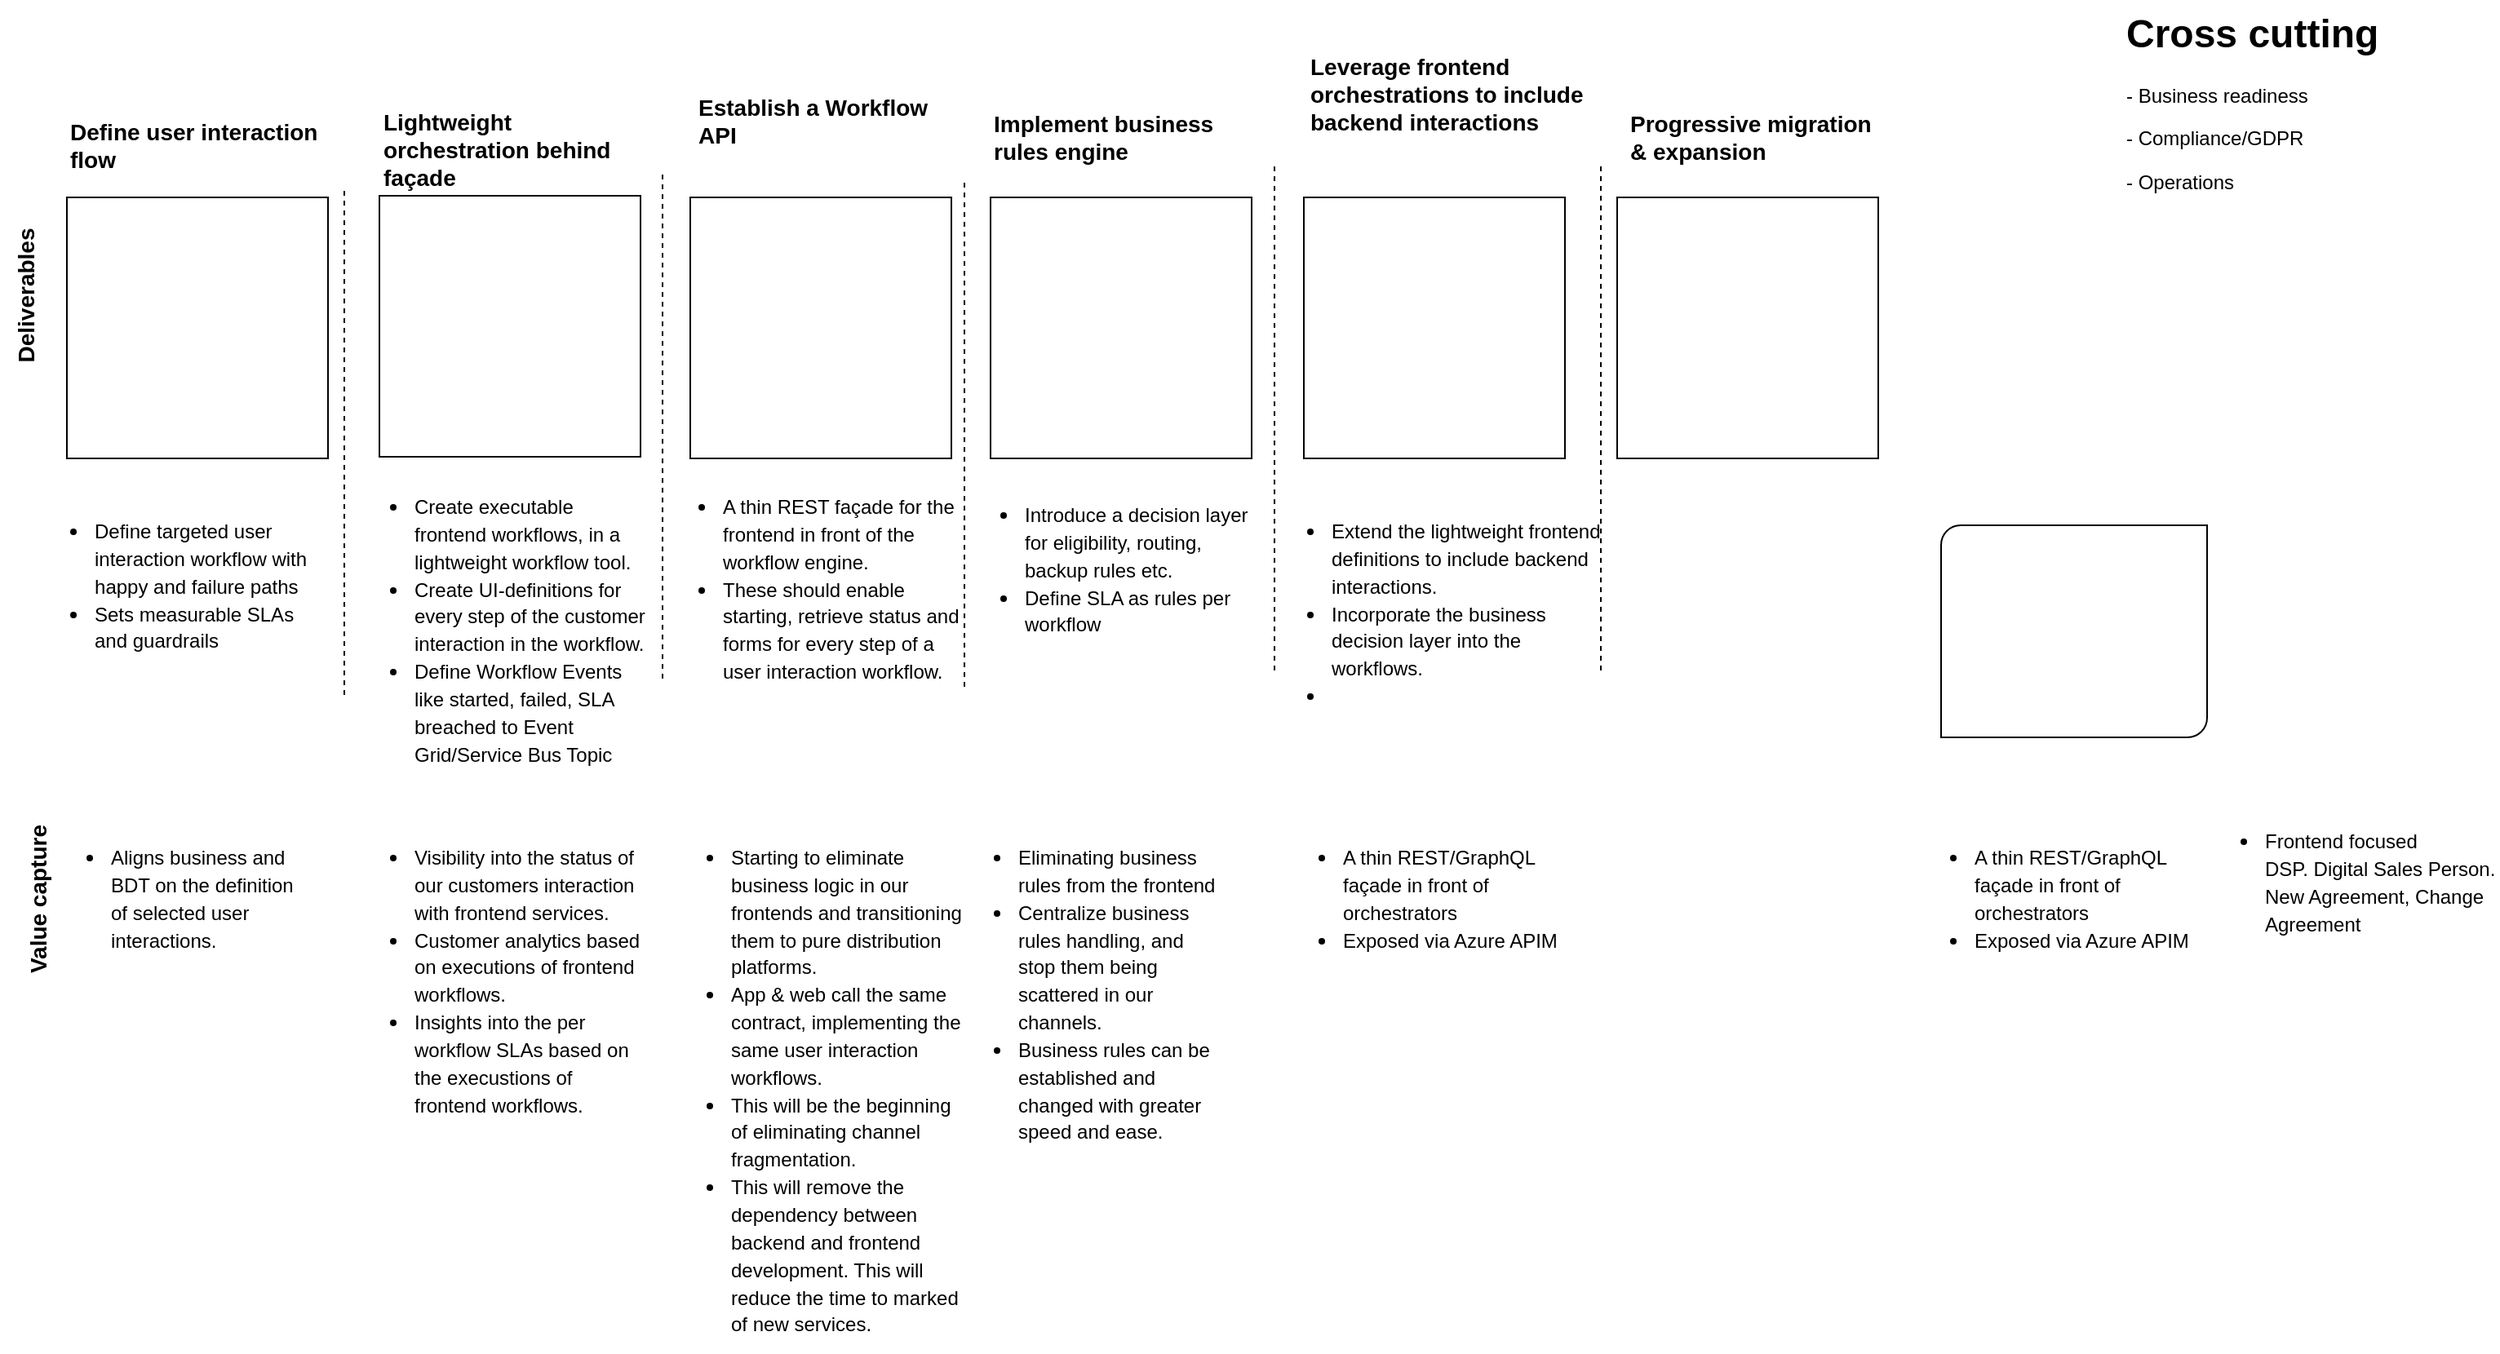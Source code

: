 <mxfile version="28.2.5">
  <diagram name="Page-1" id="6WlH4hdONRjB9cL21IKL">
    <mxGraphModel dx="1472" dy="869" grid="1" gridSize="10" guides="1" tooltips="1" connect="1" arrows="1" fold="1" page="1" pageScale="1" pageWidth="1169" pageHeight="827" math="0" shadow="0">
      <root>
        <mxCell id="0" />
        <mxCell id="1" parent="0" />
        <object label="" id="tdBihgwaQIKcNAurHBaF-19">
          <mxCell style="verticalLabelPosition=bottom;verticalAlign=top;html=1;shape=mxgraph.basic.rect;fillColor2=none;strokeWidth=1;size=20;indent=5;" parent="1" vertex="1">
            <mxGeometry x="422" y="145" width="160" height="160" as="geometry" />
          </mxCell>
        </object>
        <mxCell id="tdBihgwaQIKcNAurHBaF-30" value="&lt;h3 style=&quot;margin-top: 0px;&quot;&gt;&lt;p style=&quot;font-size: 12px; font-weight: 400;&quot;&gt;&lt;/p&gt;&lt;ul&gt;&lt;li&gt;&lt;span style=&quot;background-color: transparent; color: light-dark(rgb(0, 0, 0), rgb(255, 255, 255)); font-weight: normal;&quot;&gt;&lt;font style=&quot;font-size: 12px;&quot;&gt;A thin REST façade for the frontend in front of the workflow engine.&lt;/font&gt;&lt;/span&gt;&lt;/li&gt;&lt;li&gt;&lt;span style=&quot;background-color: transparent; color: light-dark(rgb(0, 0, 0), rgb(255, 255, 255)); font-weight: normal;&quot;&gt;&lt;font style=&quot;font-size: 12px;&quot;&gt;These should enable starting, retrieve status and forms for every step of&amp;nbsp;&lt;/font&gt;&lt;/span&gt;&lt;span style=&quot;font-size: 12px; font-weight: 400;&quot;&gt;a user interaction workflow.&lt;/span&gt;&amp;nbsp;&lt;/li&gt;&lt;/ul&gt;&lt;p&gt;&lt;/p&gt;&lt;/h3&gt;" style="text;html=1;whiteSpace=wrap;overflow=hidden;rounded=0;spacing=2;spacingLeft=-25;" parent="1" vertex="1">
          <mxGeometry x="425" y="305" width="165" height="145" as="geometry" />
        </mxCell>
        <object label="" id="tdBihgwaQIKcNAurHBaF-1">
          <mxCell style="verticalLabelPosition=bottom;verticalAlign=top;html=1;shape=mxgraph.basic.rect;fillColor2=none;strokeWidth=1;size=20;indent=5;" parent="1" vertex="1">
            <mxGeometry x="40" y="145" width="160" height="160" as="geometry" />
          </mxCell>
        </object>
        <mxCell id="tdBihgwaQIKcNAurHBaF-3" value="" style="endArrow=none;dashed=1;html=1;rounded=0;" parent="1" edge="1">
          <mxGeometry width="50" height="50" relative="1" as="geometry">
            <mxPoint x="405" y="440" as="sourcePoint" />
            <mxPoint x="405" y="130" as="targetPoint" />
          </mxGeometry>
        </mxCell>
        <mxCell id="tdBihgwaQIKcNAurHBaF-12" value="&lt;h3 style=&quot;margin-top: 0px;&quot;&gt;&lt;span style=&quot;font-size: 14px;&quot;&gt;Define user interaction flow&lt;/span&gt;&lt;/h3&gt;" style="text;html=1;whiteSpace=wrap;overflow=hidden;rounded=0;" parent="1" vertex="1">
          <mxGeometry x="40" y="90" width="160" height="50" as="geometry" />
        </mxCell>
        <mxCell id="tdBihgwaQIKcNAurHBaF-15" value="&lt;h3 style=&quot;margin-top: 0px;&quot;&gt;&lt;ul&gt;&lt;li&gt;&lt;span style=&quot;background-color: transparent; color: light-dark(rgb(0, 0, 0), rgb(255, 255, 255)); font-size: 12px; font-weight: normal;&quot;&gt;Aligns business and BDT on the definition of selected user interactions.&lt;/span&gt;&lt;/li&gt;&lt;/ul&gt;&lt;/h3&gt;" style="text;html=1;whiteSpace=wrap;overflow=hidden;rounded=0;spacingLeft=-25;" parent="1" vertex="1">
          <mxGeometry x="50" y="520" width="140" height="120" as="geometry" />
        </mxCell>
        <mxCell id="tdBihgwaQIKcNAurHBaF-16" value="&lt;font style=&quot;font-size: 14px;&quot;&gt;&lt;b&gt;Deliverables&lt;/b&gt;&lt;/font&gt;" style="text;html=1;align=center;verticalAlign=middle;whiteSpace=wrap;rounded=0;rotation=-90;" parent="1" vertex="1">
          <mxGeometry x="-15" y="190" width="60" height="30" as="geometry" />
        </mxCell>
        <mxCell id="tdBihgwaQIKcNAurHBaF-17" value="&lt;font style=&quot;font-size: 14px;&quot;&gt;&lt;b&gt;Value capture&lt;/b&gt;&lt;/font&gt;" style="text;html=1;align=center;verticalAlign=middle;whiteSpace=wrap;rounded=0;rotation=-90;" parent="1" vertex="1">
          <mxGeometry x="-30" y="560" width="105" height="30" as="geometry" />
        </mxCell>
        <object label="" id="tdBihgwaQIKcNAurHBaF-20">
          <mxCell style="verticalLabelPosition=bottom;verticalAlign=top;html=1;shape=mxgraph.basic.rect;fillColor2=none;strokeWidth=1;size=20;indent=5;" parent="1" vertex="1">
            <mxGeometry x="798" y="145" width="160" height="160" as="geometry" />
          </mxCell>
        </object>
        <object label="" id="tdBihgwaQIKcNAurHBaF-21">
          <mxCell style="verticalLabelPosition=bottom;verticalAlign=top;html=1;shape=mxgraph.basic.rect;fillColor2=none;strokeWidth=1;size=20;indent=5;" parent="1" vertex="1">
            <mxGeometry x="606" y="145" width="160" height="160" as="geometry" />
          </mxCell>
        </object>
        <object label="" id="tdBihgwaQIKcNAurHBaF-22">
          <mxCell style="verticalLabelPosition=bottom;verticalAlign=top;html=1;shape=mxgraph.basic.rect;fillColor2=none;strokeWidth=1;size=20;indent=5;" parent="1" vertex="1">
            <mxGeometry x="231.5" y="144" width="160" height="160" as="geometry" />
          </mxCell>
        </object>
        <object label="" id="tdBihgwaQIKcNAurHBaF-23">
          <mxCell style="verticalLabelPosition=bottom;verticalAlign=top;html=1;shape=mxgraph.basic.rect;fillColor2=none;strokeWidth=1;size=20;indent=5;" parent="1" vertex="1">
            <mxGeometry x="990" y="145" width="160" height="160" as="geometry" />
          </mxCell>
        </object>
        <mxCell id="tdBihgwaQIKcNAurHBaF-14" value="&lt;h3 style=&quot;margin-top: 0px;&quot;&gt;&lt;font style=&quot;font-size: 14px;&quot;&gt;Establish a Workflow API&lt;/font&gt;&lt;/h3&gt;" style="text;html=1;whiteSpace=wrap;overflow=hidden;rounded=0;" parent="1" vertex="1">
          <mxGeometry x="425" y="75" width="160" height="50" as="geometry" />
        </mxCell>
        <mxCell id="tdBihgwaQIKcNAurHBaF-24" value="&lt;h3 style=&quot;margin-top: 0px;&quot;&gt;&lt;font style=&quot;font-size: 14px;&quot;&gt;Leverage frontend orchestrations to include backend&lt;span style=&quot;background-color: transparent; color: light-dark(rgb(0, 0, 0), rgb(255, 255, 255));&quot;&gt;&amp;nbsp;interactions&lt;/span&gt;&lt;/font&gt;&lt;/h3&gt;" style="text;html=1;whiteSpace=wrap;overflow=hidden;rounded=0;" parent="1" vertex="1">
          <mxGeometry x="800" y="50" width="170" height="75" as="geometry" />
        </mxCell>
        <mxCell id="tdBihgwaQIKcNAurHBaF-25" value="&lt;h3 style=&quot;margin-top: 0px;&quot;&gt;&lt;span style=&quot;font-size: 14px;&quot;&gt;Implement business rules engine&lt;/span&gt;&lt;/h3&gt;" style="text;html=1;whiteSpace=wrap;overflow=hidden;rounded=0;" parent="1" vertex="1">
          <mxGeometry x="606" y="85" width="164" height="50" as="geometry" />
        </mxCell>
        <mxCell id="tdBihgwaQIKcNAurHBaF-26" value="&lt;h3 style=&quot;margin-top: 0px;&quot;&gt;&lt;font style=&quot;font-size: 14px;&quot;&gt;Lightweight orchestration behind façade&lt;/font&gt;&lt;/h3&gt;" style="text;html=1;whiteSpace=wrap;overflow=hidden;rounded=0;" parent="1" vertex="1">
          <mxGeometry x="231.5" y="84" width="164" height="60" as="geometry" />
        </mxCell>
        <mxCell id="tdBihgwaQIKcNAurHBaF-27" value="&lt;h3 style=&quot;margin-top: 0px;&quot;&gt;&lt;span style=&quot;font-size: 14px;&quot;&gt;Progressive migration &amp;amp; expansion&lt;/span&gt;&lt;/h3&gt;&lt;p&gt;&lt;br&gt;&lt;/p&gt;" style="text;html=1;whiteSpace=wrap;overflow=hidden;rounded=0;" parent="1" vertex="1">
          <mxGeometry x="996" y="85" width="154" height="50" as="geometry" />
        </mxCell>
        <mxCell id="tdBihgwaQIKcNAurHBaF-28" value="&lt;h3 style=&quot;margin-top: 0px;&quot;&gt;&lt;p style=&quot;font-size: 12px; font-weight: 400;&quot;&gt;&lt;/p&gt;&lt;ul&gt;&lt;li&gt;&lt;span style=&quot;font-size: 12px; font-weight: 400;&quot;&gt;Define targeted user interaction workflow with h&lt;/span&gt;&lt;font style=&quot;font-size: 12px; font-weight: normal;&quot;&gt;appy and failure paths&lt;/font&gt;&lt;/li&gt;&lt;li&gt;&lt;font style=&quot;font-size: 12px; font-weight: normal;&quot;&gt;Sets measurable SLAs and guardrails&lt;/font&gt;&lt;/li&gt;&lt;/ul&gt;&lt;p&gt;&lt;/p&gt;&lt;/h3&gt;" style="text;html=1;whiteSpace=wrap;overflow=hidden;rounded=0;spacingLeft=-25;" parent="1" vertex="1">
          <mxGeometry x="40" y="320" width="158" height="130" as="geometry" />
        </mxCell>
        <mxCell id="tdBihgwaQIKcNAurHBaF-34" value="" style="endArrow=none;dashed=1;html=1;rounded=0;" parent="1" edge="1">
          <mxGeometry width="50" height="50" relative="1" as="geometry">
            <mxPoint x="590" y="445" as="sourcePoint" />
            <mxPoint x="590" y="135" as="targetPoint" />
          </mxGeometry>
        </mxCell>
        <mxCell id="tdBihgwaQIKcNAurHBaF-35" value="" style="endArrow=none;dashed=1;html=1;rounded=0;" parent="1" edge="1">
          <mxGeometry width="50" height="50" relative="1" as="geometry">
            <mxPoint x="210" y="450" as="sourcePoint" />
            <mxPoint x="210" y="140" as="targetPoint" />
          </mxGeometry>
        </mxCell>
        <mxCell id="tdBihgwaQIKcNAurHBaF-36" value="" style="endArrow=none;dashed=1;html=1;rounded=0;" parent="1" edge="1">
          <mxGeometry width="50" height="50" relative="1" as="geometry">
            <mxPoint x="980" y="435" as="sourcePoint" />
            <mxPoint x="980" y="125" as="targetPoint" />
          </mxGeometry>
        </mxCell>
        <mxCell id="tdBihgwaQIKcNAurHBaF-38" value="&lt;h3 style=&quot;margin-top: 0px;&quot;&gt;&lt;p style=&quot;font-size: 12px; font-weight: 400;&quot;&gt;&lt;/p&gt;&lt;ul&gt;&lt;li&gt;&lt;span style=&quot;background-color: transparent; color: light-dark(rgb(0, 0, 0), rgb(255, 255, 255)); font-weight: normal;&quot;&gt;&lt;font style=&quot;font-size: 12px;&quot;&gt;A thin REST/GraphQL façade in front of orchestrators&lt;/font&gt;&lt;/span&gt;&lt;/li&gt;&lt;li&gt;&lt;span style=&quot;font-size: 12px; font-weight: 400;&quot;&gt;Exposed via Azure APIM&lt;/span&gt;&lt;/li&gt;&lt;/ul&gt;&lt;p&gt;&lt;/p&gt;&lt;/h3&gt;" style="text;html=1;whiteSpace=wrap;overflow=hidden;rounded=0;spacing=2;spacingLeft=-25;" parent="1" vertex="1">
          <mxGeometry x="1191.5" y="520" width="160" height="130" as="geometry" />
        </mxCell>
        <mxCell id="tdBihgwaQIKcNAurHBaF-40" value="&lt;h3 style=&quot;margin-top: 0px;&quot;&gt;&lt;p style=&quot;font-size: 12px; font-weight: 400;&quot;&gt;&lt;/p&gt;&lt;ul&gt;&lt;li&gt;&lt;span style=&quot;font-size: 12px; font-weight: 400;&quot;&gt;Create executable frontend workflows, in a lightweight workflow tool.&lt;/span&gt;&lt;/li&gt;&lt;li&gt;&lt;span style=&quot;font-size: 12px; font-weight: 400;&quot;&gt;Create UI-definitions for every step of the customer interaction in the workflow.&lt;/span&gt;&lt;/li&gt;&lt;li&gt;&lt;span style=&quot;font-size: 12px; font-weight: 400; background-color: transparent; color: light-dark(rgb(0, 0, 0), rgb(255, 255, 255));&quot;&gt;Define Workflow Events like started, failed, SLA breached to Event Grid/Service Bus Topic&lt;/span&gt;&lt;/li&gt;&lt;/ul&gt;&lt;p&gt;&lt;/p&gt;&lt;/h3&gt;" style="text;html=1;whiteSpace=wrap;overflow=hidden;rounded=0;spacing=2;spacingLeft=-25;" parent="1" vertex="1">
          <mxGeometry x="235.5" y="305" width="160" height="190" as="geometry" />
        </mxCell>
        <mxCell id="tdBihgwaQIKcNAurHBaF-43" value="" style="verticalLabelPosition=bottom;verticalAlign=top;html=1;shape=mxgraph.basic.diag_round_rect;dx=6;whiteSpace=wrap;" parent="1" vertex="1">
          <mxGeometry x="1188.5" y="346" width="163" height="130" as="geometry" />
        </mxCell>
        <mxCell id="tdBihgwaQIKcNAurHBaF-44" value="&lt;h3 style=&quot;margin-top: 0px;&quot;&gt;&lt;p style=&quot;font-size: 12px; font-weight: 400;&quot;&gt;&lt;/p&gt;&lt;ul&gt;&lt;li&gt;&lt;span style=&quot;font-size: 12px; font-weight: 400;&quot;&gt;Visibility into the status of our customers interaction with frontend services.&lt;/span&gt;&lt;/li&gt;&lt;li&gt;&lt;span style=&quot;font-size: 12px; font-weight: 400;&quot;&gt;Customer analytics based on executions of frontend workflows.&lt;/span&gt;&lt;/li&gt;&lt;li&gt;&lt;span style=&quot;font-size: 12px; font-weight: 400;&quot;&gt;Insights into the per workflow SLAs based on the&amp;nbsp;&lt;/span&gt;&lt;span style=&quot;font-size: 12px; font-weight: 400;&quot;&gt;execustions of frontend workflows.&lt;/span&gt;&lt;/li&gt;&lt;/ul&gt;&lt;p&gt;&lt;/p&gt;&lt;/h3&gt;" style="text;html=1;whiteSpace=wrap;overflow=hidden;rounded=0;spacing=2;spacingLeft=-25;" parent="1" vertex="1">
          <mxGeometry x="235.5" y="520" width="160" height="210" as="geometry" />
        </mxCell>
        <mxCell id="tdBihgwaQIKcNAurHBaF-45" value="&lt;h3 style=&quot;margin-top: 0px;&quot;&gt;&lt;p style=&quot;font-size: 12px; font-weight: 400;&quot;&gt;&lt;/p&gt;&lt;ul&gt;&lt;li&gt;&lt;span style=&quot;background-color: transparent; color: light-dark(rgb(0, 0, 0), rgb(255, 255, 255)); font-weight: normal;&quot;&gt;&lt;font style=&quot;font-size: 12px;&quot;&gt;Introduce a decision layer for eligibility, routing, backup rules etc.&lt;/font&gt;&lt;/span&gt;&lt;/li&gt;&lt;li&gt;&lt;span style=&quot;background-color: transparent; color: light-dark(rgb(0, 0, 0), rgb(255, 255, 255)); font-weight: normal;&quot;&gt;&lt;font style=&quot;font-size: 12px;&quot;&gt;Define SLA as rules per workflow&lt;/font&gt;&lt;/span&gt;&lt;/li&gt;&lt;/ul&gt;&lt;p&gt;&lt;/p&gt;&lt;/h3&gt;" style="text;html=1;whiteSpace=wrap;overflow=hidden;rounded=0;spacing=2;spacingLeft=-25;" parent="1" vertex="1">
          <mxGeometry x="610" y="310" width="160" height="130" as="geometry" />
        </mxCell>
        <mxCell id="tdBihgwaQIKcNAurHBaF-46" value="&lt;h3 style=&quot;margin-top: 0px;&quot;&gt;&lt;p style=&quot;font-size: 12px; font-weight: 400;&quot;&gt;&lt;/p&gt;&lt;ul&gt;&lt;li&gt;&lt;span style=&quot;background-color: transparent; color: light-dark(rgb(0, 0, 0), rgb(255, 255, 255)); font-weight: normal;&quot;&gt;&lt;font style=&quot;font-size: 12px;&quot;&gt;Frontend focused&lt;br&gt;DSP. Digital Sales Person. New Agreement, Change Agreement&lt;br&gt;&lt;br&gt;&lt;/font&gt;&lt;/span&gt;&lt;/li&gt;&lt;/ul&gt;&lt;p&gt;&lt;/p&gt;&lt;/h3&gt;" style="text;html=1;whiteSpace=wrap;overflow=hidden;rounded=0;spacing=2;spacingLeft=-25;" parent="1" vertex="1">
          <mxGeometry x="1370" y="510" width="160" height="130" as="geometry" />
        </mxCell>
        <mxCell id="tdBihgwaQIKcNAurHBaF-39" value="&lt;h3 style=&quot;margin-top: 0px;&quot;&gt;&lt;p style=&quot;font-size: 12px; font-weight: 400;&quot;&gt;&lt;/p&gt;&lt;ul&gt;&lt;li&gt;&lt;span style=&quot;font-size: 12px; font-weight: 400;&quot;&gt;Starting to eliminate business logic in our frontends and transitioning them to pure distribution platforms.&lt;/span&gt;&lt;/li&gt;&lt;li&gt;&lt;span style=&quot;font-size: 12px; font-weight: 400;&quot;&gt;App &amp;amp; web call the same contract, implementing the same user interaction workflows.&lt;/span&gt;&lt;/li&gt;&lt;li&gt;&lt;span style=&quot;font-size: 12px; font-weight: 400;&quot;&gt;This will be the beginning of eliminating channel fragmentation.&lt;/span&gt;&lt;/li&gt;&lt;li&gt;&lt;span style=&quot;font-size: 12px; font-weight: 400;&quot;&gt;This will remove the dependency between backend and frontend development. This will reduce the time to marked of new services.&lt;/span&gt;&lt;/li&gt;&lt;/ul&gt;&lt;p&gt;&lt;/p&gt;&lt;/h3&gt;" style="text;html=1;whiteSpace=wrap;overflow=hidden;rounded=0;spacing=2;spacingLeft=-25;" parent="1" vertex="1">
          <mxGeometry x="430" y="520" width="165" height="330" as="geometry" />
        </mxCell>
        <mxCell id="tdBihgwaQIKcNAurHBaF-48" value="" style="endArrow=none;dashed=1;html=1;rounded=0;" parent="1" edge="1">
          <mxGeometry width="50" height="50" relative="1" as="geometry">
            <mxPoint x="780" y="435" as="sourcePoint" />
            <mxPoint x="780" y="125" as="targetPoint" />
          </mxGeometry>
        </mxCell>
        <mxCell id="oAHMmAZ6JlnFvIEWj778-1" value="&lt;h1 style=&quot;margin-top: 0px;&quot;&gt;Cross cutting&lt;/h1&gt;&lt;p&gt;- Business readiness&lt;/p&gt;&lt;p&gt;- Compliance/GDPR&lt;/p&gt;&lt;p&gt;- Operations&lt;/p&gt;" style="text;html=1;whiteSpace=wrap;overflow=hidden;rounded=0;" vertex="1" parent="1">
          <mxGeometry x="1300" y="24" width="180" height="120" as="geometry" />
        </mxCell>
        <mxCell id="oAHMmAZ6JlnFvIEWj778-2" style="edgeStyle=orthogonalEdgeStyle;rounded=0;orthogonalLoop=1;jettySize=auto;html=1;exitX=0.5;exitY=1;exitDx=0;exitDy=0;" edge="1" parent="1">
          <mxGeometry relative="1" as="geometry">
            <mxPoint x="1060" y="760" as="sourcePoint" />
            <mxPoint x="1060" y="760" as="targetPoint" />
          </mxGeometry>
        </mxCell>
        <mxCell id="oAHMmAZ6JlnFvIEWj778-3" style="edgeStyle=orthogonalEdgeStyle;rounded=0;orthogonalLoop=1;jettySize=auto;html=1;exitX=0.5;exitY=1;exitDx=0;exitDy=0;" edge="1" parent="1">
          <mxGeometry relative="1" as="geometry">
            <mxPoint x="1060" y="760" as="sourcePoint" />
            <mxPoint x="1060" y="760" as="targetPoint" />
          </mxGeometry>
        </mxCell>
        <mxCell id="oAHMmAZ6JlnFvIEWj778-4" value="&lt;h3 style=&quot;margin-top: 0px;&quot;&gt;&lt;p style=&quot;font-size: 12px; font-weight: 400;&quot;&gt;&lt;/p&gt;&lt;ul&gt;&lt;li&gt;&lt;span style=&quot;font-size: 12px; font-weight: 400;&quot;&gt;Eliminating business rules from the frontend&lt;/span&gt;&lt;/li&gt;&lt;li&gt;&lt;span style=&quot;font-size: 12px; font-weight: 400;&quot;&gt;Centralize business rules handling, and stop them being scattered in our channels.&lt;/span&gt;&lt;/li&gt;&lt;li&gt;&lt;span style=&quot;font-size: 12px; font-weight: 400;&quot;&gt;Business rules can be established and changed with greater speed and ease.&lt;/span&gt;&lt;/li&gt;&lt;/ul&gt;&lt;p&gt;&lt;/p&gt;&lt;/h3&gt;" style="text;html=1;whiteSpace=wrap;overflow=hidden;rounded=0;spacing=2;spacingLeft=-25;" vertex="1" parent="1">
          <mxGeometry x="606" y="520" width="144" height="230" as="geometry" />
        </mxCell>
        <mxCell id="oAHMmAZ6JlnFvIEWj778-5" value="&lt;h3 style=&quot;margin-top: 0px;&quot;&gt;&lt;p style=&quot;font-size: 12px; font-weight: 400;&quot;&gt;&lt;/p&gt;&lt;ul&gt;&lt;li&gt;&lt;span style=&quot;font-size: 12px; font-weight: 400;&quot;&gt;Extend the lightweight frontend definitions to include backend interactions.&lt;/span&gt;&lt;/li&gt;&lt;li&gt;&lt;span style=&quot;font-size: 12px; font-weight: 400;&quot;&gt;Incorporate the business decision layer into the workflows.&lt;/span&gt;&lt;/li&gt;&lt;li&gt;&lt;span style=&quot;font-size: 12px; font-weight: 400;&quot;&gt;&lt;br&gt;&lt;/span&gt;&lt;/li&gt;&lt;/ul&gt;&lt;p&gt;&lt;/p&gt;&lt;/h3&gt;" style="text;html=1;whiteSpace=wrap;overflow=hidden;rounded=0;spacing=2;spacingLeft=-25;" vertex="1" parent="1">
          <mxGeometry x="798" y="320" width="182" height="200" as="geometry" />
        </mxCell>
        <mxCell id="oAHMmAZ6JlnFvIEWj778-6" value="&lt;h3 style=&quot;margin-top: 0px;&quot;&gt;&lt;p style=&quot;font-size: 12px; font-weight: 400;&quot;&gt;&lt;/p&gt;&lt;ul&gt;&lt;li&gt;&lt;span style=&quot;background-color: transparent; color: light-dark(rgb(0, 0, 0), rgb(255, 255, 255)); font-weight: normal;&quot;&gt;&lt;font style=&quot;font-size: 12px;&quot;&gt;A thin REST/GraphQL façade in front of orchestrators&lt;/font&gt;&lt;/span&gt;&lt;/li&gt;&lt;li&gt;&lt;span style=&quot;font-size: 12px; font-weight: 400;&quot;&gt;Exposed via Azure APIM&lt;/span&gt;&lt;/li&gt;&lt;/ul&gt;&lt;p&gt;&lt;/p&gt;&lt;/h3&gt;" style="text;html=1;whiteSpace=wrap;overflow=hidden;rounded=0;spacing=2;spacingLeft=-25;" vertex="1" parent="1">
          <mxGeometry x="805" y="520" width="160" height="130" as="geometry" />
        </mxCell>
      </root>
    </mxGraphModel>
  </diagram>
</mxfile>
